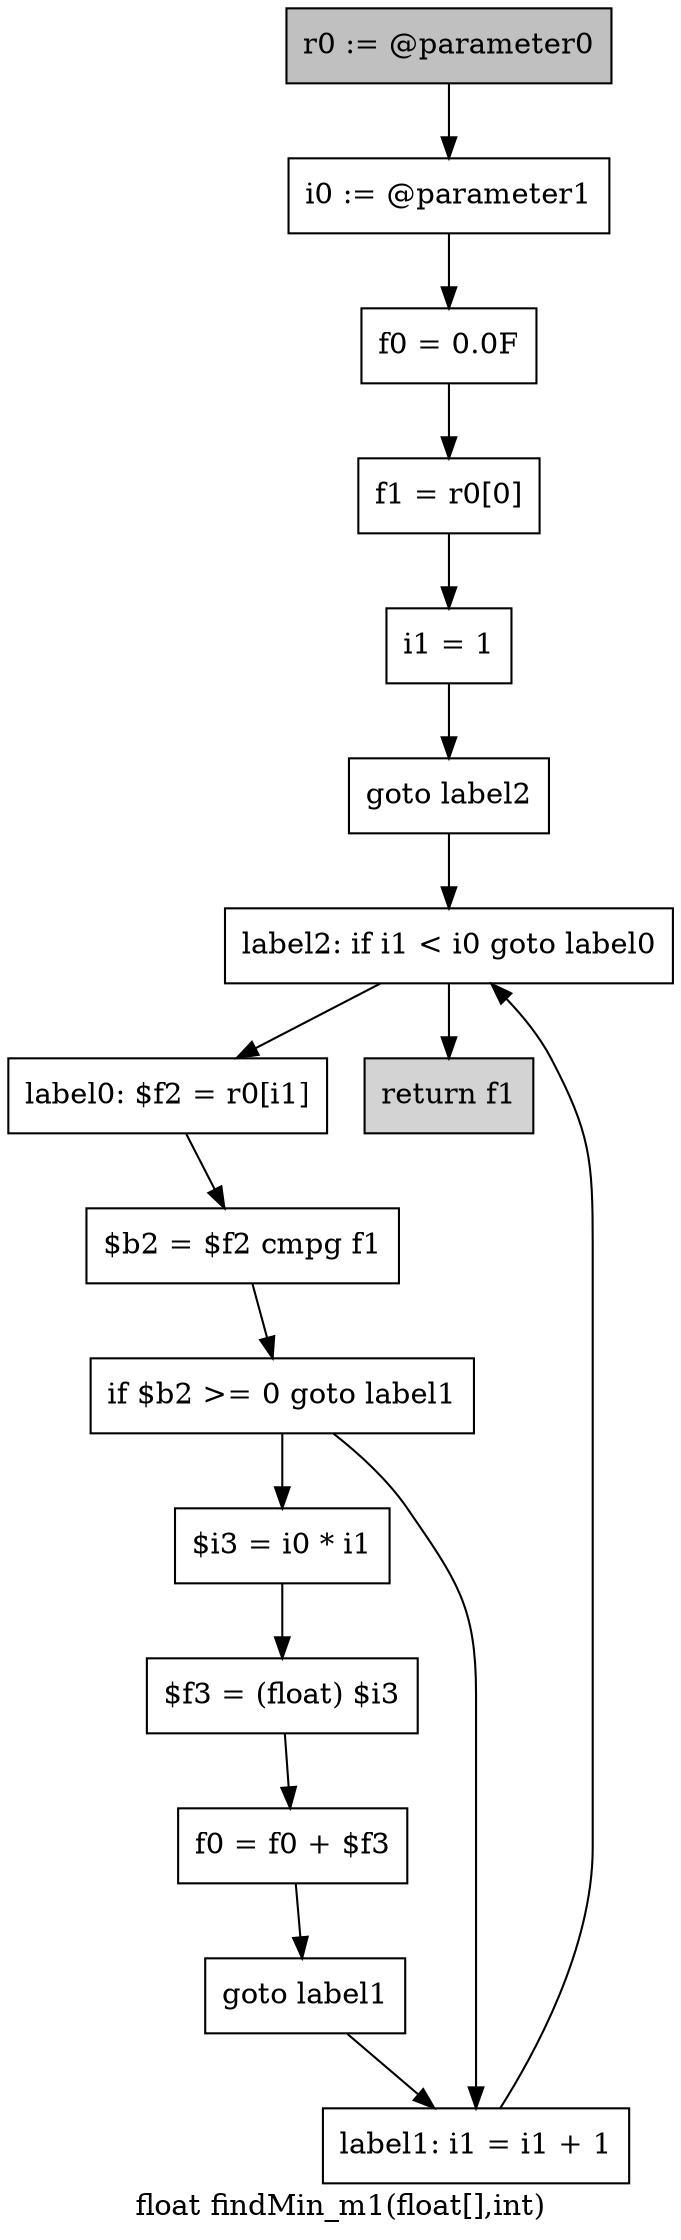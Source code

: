 digraph "float findMin_m1(float[],int)" {
    label="float findMin_m1(float[],int)";
    node [shape=box];
    "0" [style=filled,fillcolor=gray,label="r0 := @parameter0",];
    "1" [label="i0 := @parameter1",];
    "0"->"1";
    "2" [label="f0 = 0.0F",];
    "1"->"2";
    "3" [label="f1 = r0[0]",];
    "2"->"3";
    "4" [label="i1 = 1",];
    "3"->"4";
    "5" [label="goto label2",];
    "4"->"5";
    "14" [label="label2: if i1 < i0 goto label0",];
    "5"->"14";
    "6" [label="label0: $f2 = r0[i1]",];
    "7" [label="$b2 = $f2 cmpg f1",];
    "6"->"7";
    "8" [label="if $b2 >= 0 goto label1",];
    "7"->"8";
    "9" [label="$i3 = i0 * i1",];
    "8"->"9";
    "13" [label="label1: i1 = i1 + 1",];
    "8"->"13";
    "10" [label="$f3 = (float) $i3",];
    "9"->"10";
    "11" [label="f0 = f0 + $f3",];
    "10"->"11";
    "12" [label="goto label1",];
    "11"->"12";
    "12"->"13";
    "13"->"14";
    "14"->"6";
    "15" [style=filled,fillcolor=lightgray,label="return f1",];
    "14"->"15";
}
